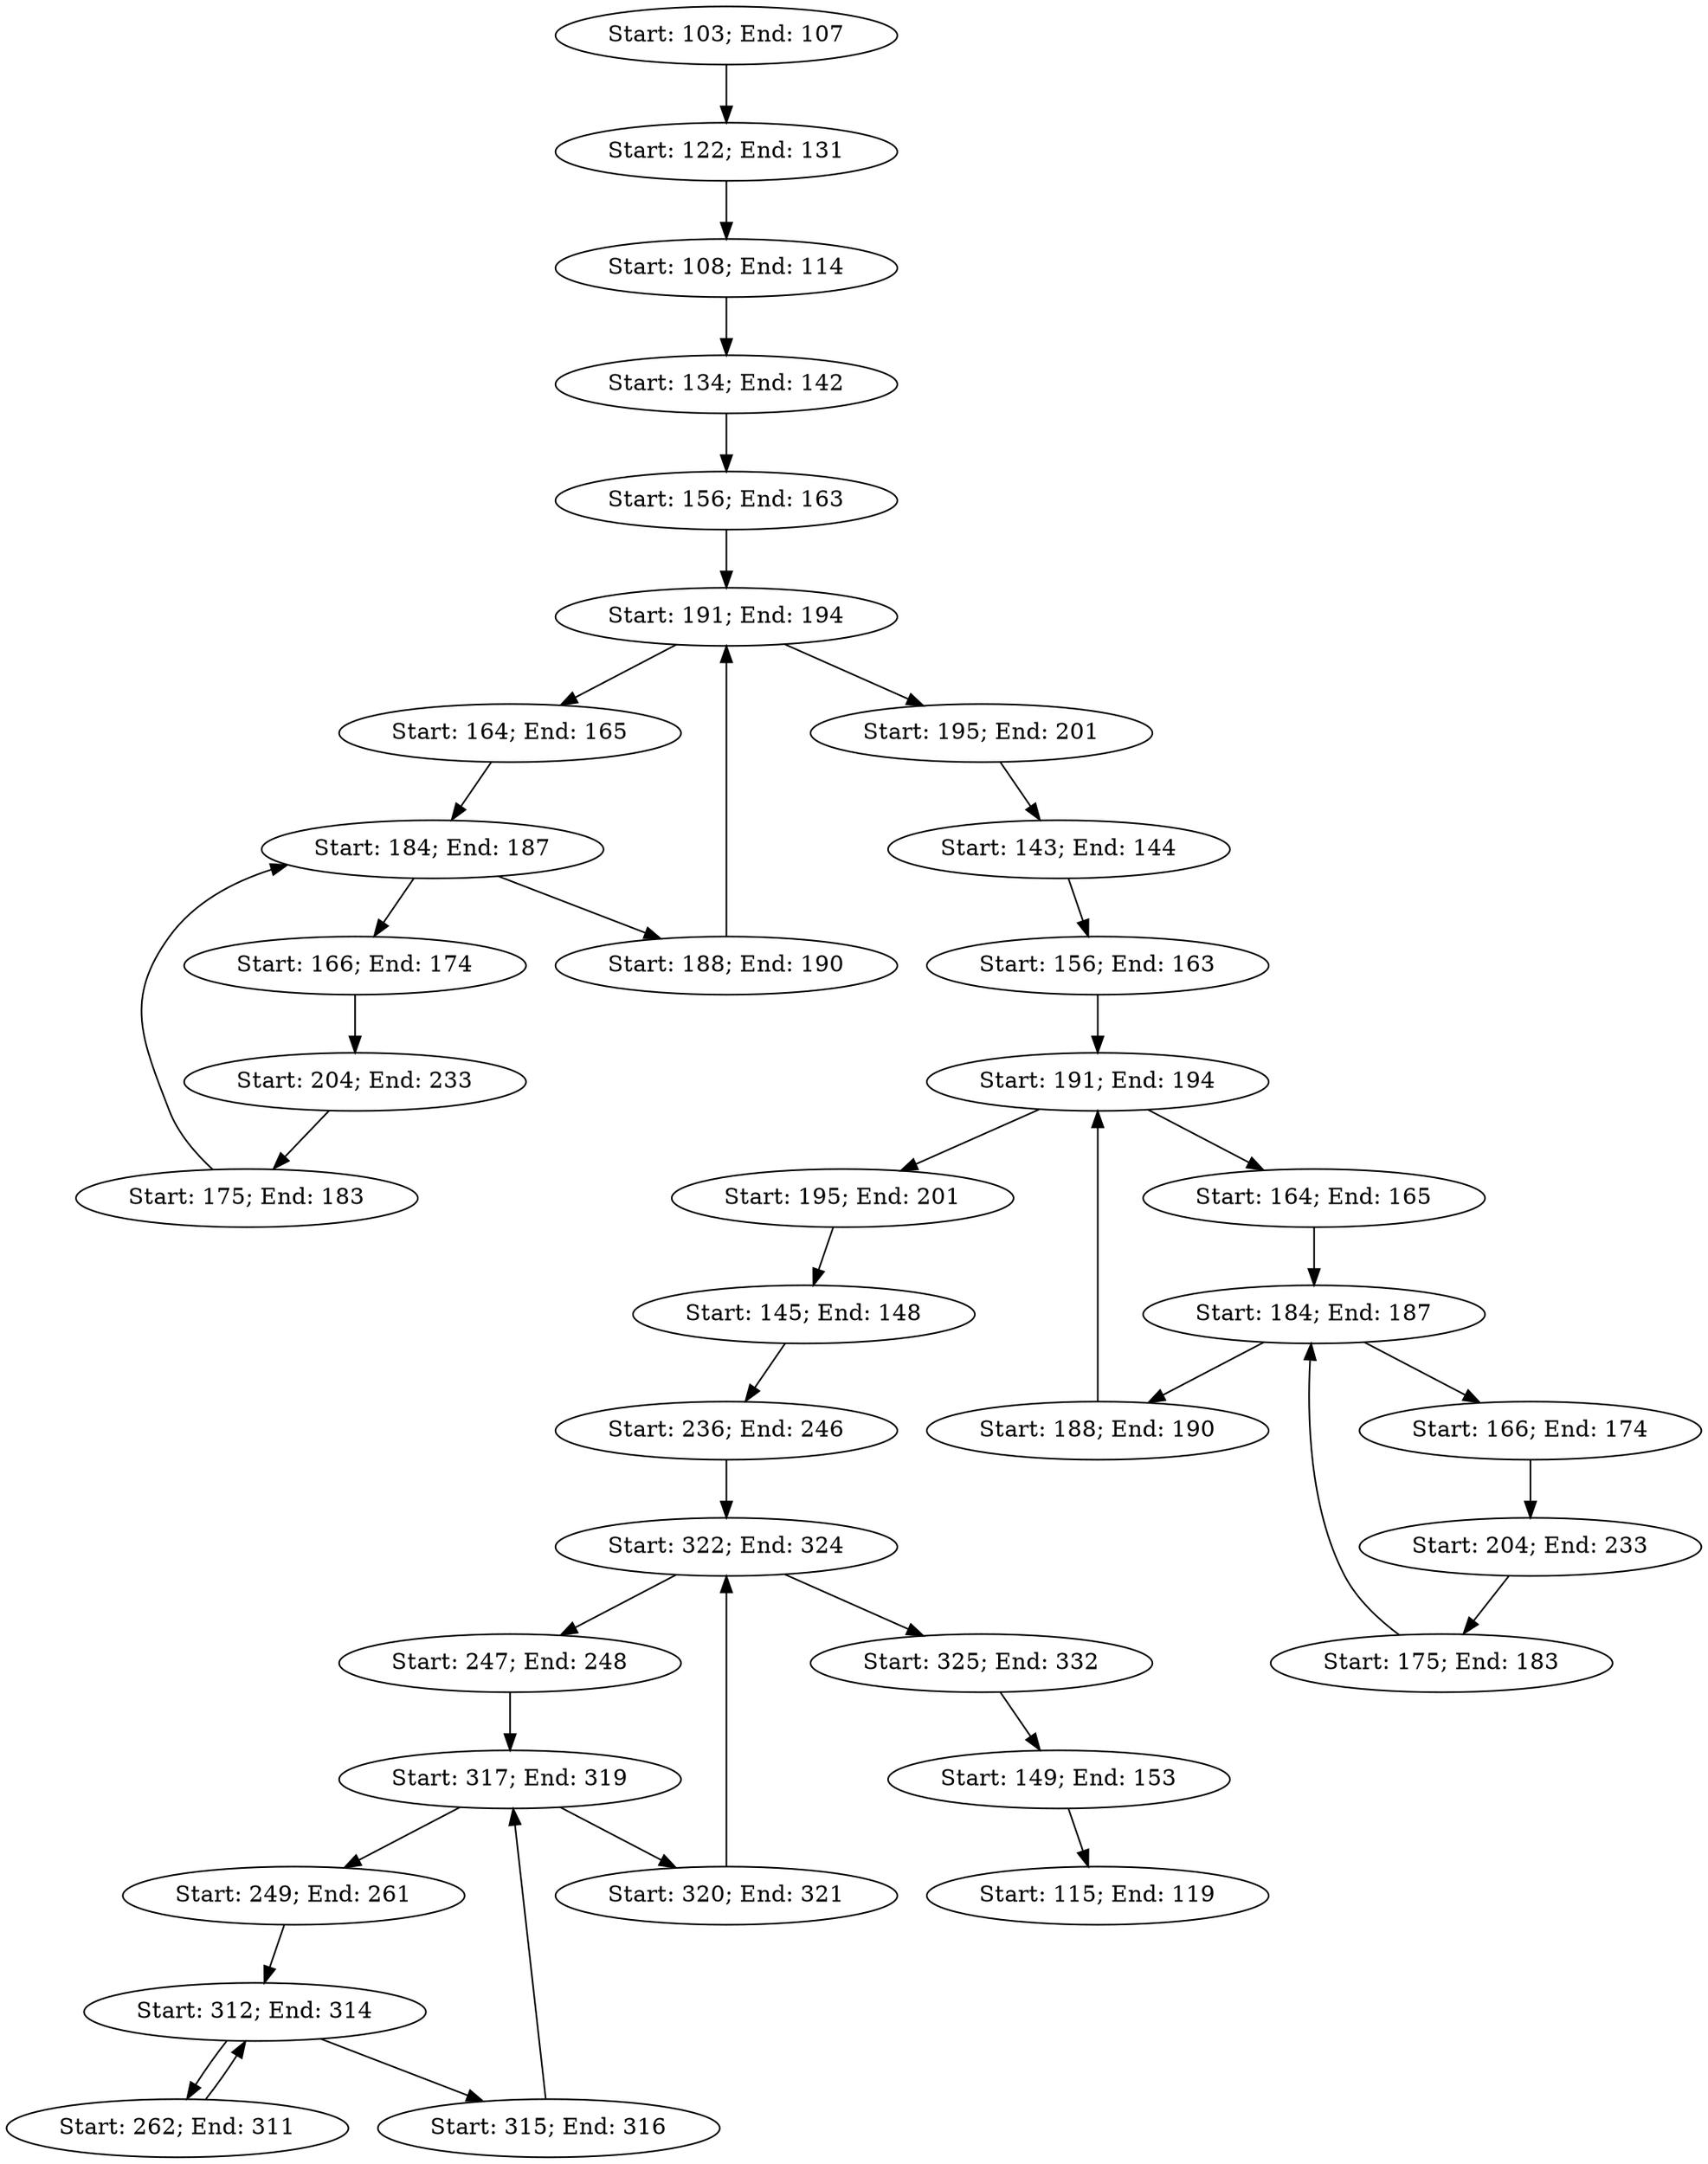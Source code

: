 strict digraph "" {
	node [label="\N"];
	0	[block="Basic Block starting at line 103 with 5 instructions",
		label="Start: 103; End: 107"];
	3	[block="Basic Block starting at line 122 with 10 instructions",
		label="Start: 122; End: 131"];
	0 -> 3;
	1	[block="Basic Block starting at line 108 with 7 instructions",
		label="Start: 108; End: 114"];
	4	[block="Basic Block starting at line 134 with 9 instructions",
		label="Start: 134; End: 142"];
	1 -> 4;
	2	[block="Basic Block starting at line 115 with 5 instructions",
		label="Start: 115; End: 119"];
	3 -> 1;
	8	[block="Basic Block starting at line 156 with 8 instructions",
		label="Start: 156; End: 163"];
	4 -> 8;
	5	[block="Basic Block starting at line 143 with 2 instructions",
		label="Start: 143; End: 144"];
	27	[block="Basic Block starting at line 156 with 8 instructions",
		label="Start: 156; End: 163"];
	5 -> 27;
	6	[block="Basic Block starting at line 145 with 4 instructions",
		label="Start: 145; End: 148"];
	17	[block="Basic Block starting at line 236 with 11 instructions",
		label="Start: 236; End: 246"];
	6 -> 17;
	7	[block="Basic Block starting at line 149 with 5 instructions",
		label="Start: 149; End: 153"];
	7 -> 2;
	14	[block="Basic Block starting at line 191 with 4 instructions",
		label="Start: 191; End: 194"];
	8 -> 14;
	9	[block="Basic Block starting at line 164 with 2 instructions",
		label="Start: 164; End: 165"];
	12	[block="Basic Block starting at line 184 with 4 instructions",
		label="Start: 184; End: 187"];
	9 -> 12;
	10	[block="Basic Block starting at line 166 with 9 instructions",
		label="Start: 166; End: 174"];
	16	[block="Basic Block starting at line 204 with 30 instructions",
		label="Start: 204; End: 233"];
	10 -> 16;
	11	[block="Basic Block starting at line 175 with 9 instructions",
		label="Start: 175; End: 183"];
	11 -> 12;
	12 -> 10;
	13	[block="Basic Block starting at line 188 with 3 instructions",
		label="Start: 188; End: 190"];
	12 -> 13;
	13 -> 14;
	14 -> 9;
	15	[block="Basic Block starting at line 195 with 7 instructions",
		label="Start: 195; End: 201"];
	14 -> 15;
	15 -> 5;
	16 -> 11;
	25	[block="Basic Block starting at line 322 with 3 instructions",
		label="Start: 322; End: 324"];
	17 -> 25;
	18	[block="Basic Block starting at line 247 with 2 instructions",
		label="Start: 247; End: 248"];
	23	[block="Basic Block starting at line 317 with 3 instructions",
		label="Start: 317; End: 319"];
	18 -> 23;
	19	[block="Basic Block starting at line 249 with 13 instructions",
		label="Start: 249; End: 261"];
	21	[block="Basic Block starting at line 312 with 3 instructions",
		label="Start: 312; End: 314"];
	19 -> 21;
	20	[block="Basic Block starting at line 262 with 50 instructions",
		label="Start: 262; End: 311"];
	20 -> 21;
	21 -> 20;
	22	[block="Basic Block starting at line 315 with 2 instructions",
		label="Start: 315; End: 316"];
	21 -> 22;
	22 -> 23;
	23 -> 19;
	24	[block="Basic Block starting at line 320 with 2 instructions",
		label="Start: 320; End: 321"];
	23 -> 24;
	24 -> 25;
	25 -> 18;
	26	[block="Basic Block starting at line 325 with 8 instructions",
		label="Start: 325; End: 332"];
	25 -> 26;
	26 -> 7;
	33	[block="Basic Block starting at line 191 with 4 instructions",
		label="Start: 191; End: 194"];
	27 -> 33;
	28	[block="Basic Block starting at line 164 with 2 instructions",
		label="Start: 164; End: 165"];
	31	[block="Basic Block starting at line 184 with 4 instructions",
		label="Start: 184; End: 187"];
	28 -> 31;
	29	[block="Basic Block starting at line 166 with 9 instructions",
		label="Start: 166; End: 174"];
	35	[block="Basic Block starting at line 204 with 30 instructions",
		label="Start: 204; End: 233"];
	29 -> 35;
	30	[block="Basic Block starting at line 175 with 9 instructions",
		label="Start: 175; End: 183"];
	30 -> 31;
	31 -> 29;
	32	[block="Basic Block starting at line 188 with 3 instructions",
		label="Start: 188; End: 190"];
	31 -> 32;
	32 -> 33;
	33 -> 28;
	34	[block="Basic Block starting at line 195 with 7 instructions",
		label="Start: 195; End: 201"];
	33 -> 34;
	34 -> 6;
	35 -> 30;
}
